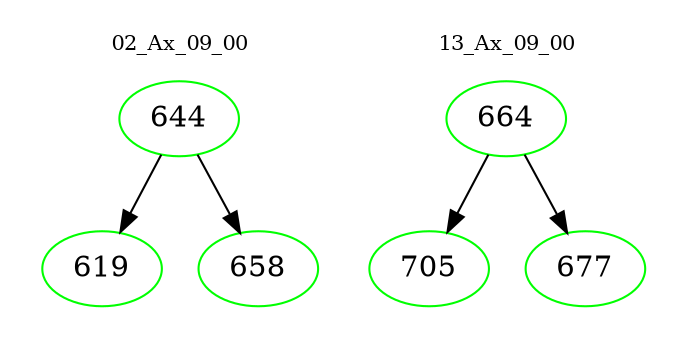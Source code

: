 digraph{
subgraph cluster_0 {
color = white
label = "02_Ax_09_00";
fontsize=10;
T0_644 [label="644", color="green"]
T0_644 -> T0_619 [color="black"]
T0_619 [label="619", color="green"]
T0_644 -> T0_658 [color="black"]
T0_658 [label="658", color="green"]
}
subgraph cluster_1 {
color = white
label = "13_Ax_09_00";
fontsize=10;
T1_664 [label="664", color="green"]
T1_664 -> T1_705 [color="black"]
T1_705 [label="705", color="green"]
T1_664 -> T1_677 [color="black"]
T1_677 [label="677", color="green"]
}
}
